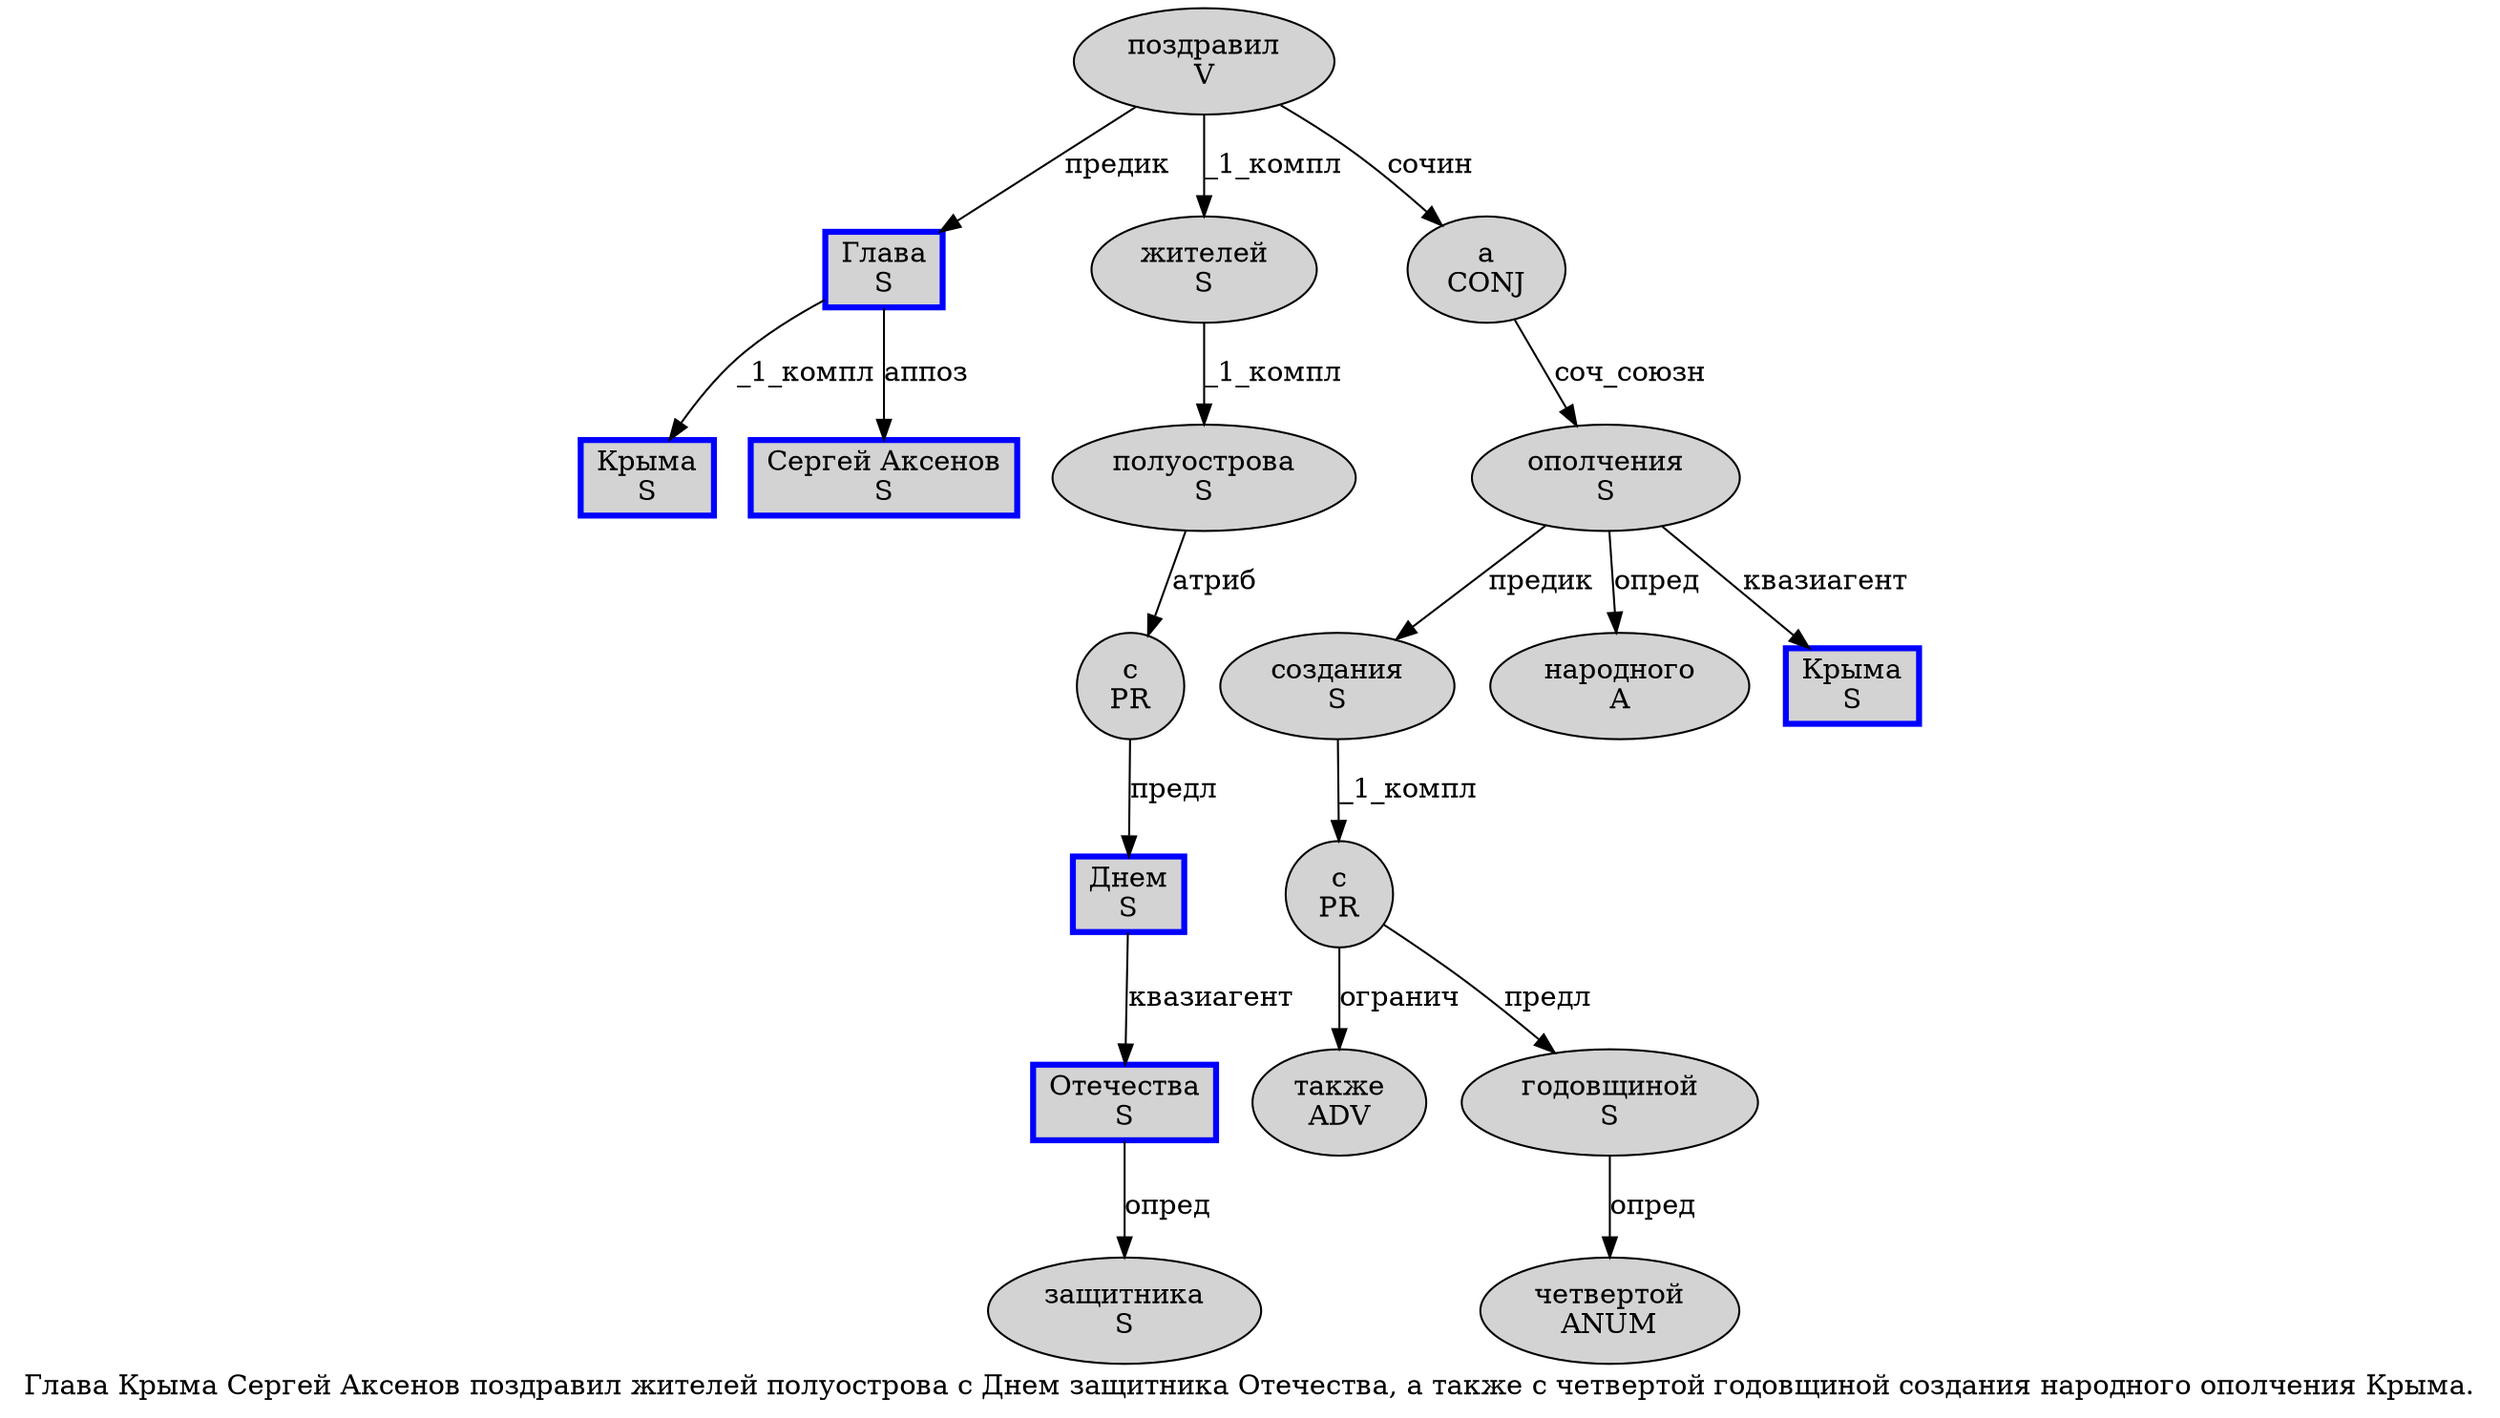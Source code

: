 digraph SENTENCE_1098 {
	graph [label="Глава Крыма Сергей Аксенов поздравил жителей полуострова с Днем защитника Отечества, а также с четвертой годовщиной создания народного ополчения Крыма."]
	node [style=filled]
		0 [label="Глава
S" color=blue fillcolor=lightgray penwidth=3 shape=box]
		1 [label="Крыма
S" color=blue fillcolor=lightgray penwidth=3 shape=box]
		2 [label="Сергей Аксенов
S" color=blue fillcolor=lightgray penwidth=3 shape=box]
		3 [label="поздравил
V" color="" fillcolor=lightgray penwidth=1 shape=ellipse]
		4 [label="жителей
S" color="" fillcolor=lightgray penwidth=1 shape=ellipse]
		5 [label="полуострова
S" color="" fillcolor=lightgray penwidth=1 shape=ellipse]
		6 [label="с
PR" color="" fillcolor=lightgray penwidth=1 shape=ellipse]
		7 [label="Днем
S" color=blue fillcolor=lightgray penwidth=3 shape=box]
		8 [label="защитника
S" color="" fillcolor=lightgray penwidth=1 shape=ellipse]
		9 [label="Отечества
S" color=blue fillcolor=lightgray penwidth=3 shape=box]
		11 [label="а
CONJ" color="" fillcolor=lightgray penwidth=1 shape=ellipse]
		12 [label="также
ADV" color="" fillcolor=lightgray penwidth=1 shape=ellipse]
		13 [label="с
PR" color="" fillcolor=lightgray penwidth=1 shape=ellipse]
		14 [label="четвертой
ANUM" color="" fillcolor=lightgray penwidth=1 shape=ellipse]
		15 [label="годовщиной
S" color="" fillcolor=lightgray penwidth=1 shape=ellipse]
		16 [label="создания
S" color="" fillcolor=lightgray penwidth=1 shape=ellipse]
		17 [label="народного
A" color="" fillcolor=lightgray penwidth=1 shape=ellipse]
		18 [label="ополчения
S" color="" fillcolor=lightgray penwidth=1 shape=ellipse]
		19 [label="Крыма
S" color=blue fillcolor=lightgray penwidth=3 shape=box]
			3 -> 0 [label="предик"]
			3 -> 4 [label="_1_компл"]
			3 -> 11 [label="сочин"]
			11 -> 18 [label="соч_союзн"]
			4 -> 5 [label="_1_компл"]
			15 -> 14 [label="опред"]
			16 -> 13 [label="_1_компл"]
			5 -> 6 [label="атриб"]
			9 -> 8 [label="опред"]
			18 -> 16 [label="предик"]
			18 -> 17 [label="опред"]
			18 -> 19 [label="квазиагент"]
			6 -> 7 [label="предл"]
			7 -> 9 [label="квазиагент"]
			0 -> 1 [label="_1_компл"]
			0 -> 2 [label="аппоз"]
			13 -> 12 [label="огранич"]
			13 -> 15 [label="предл"]
}